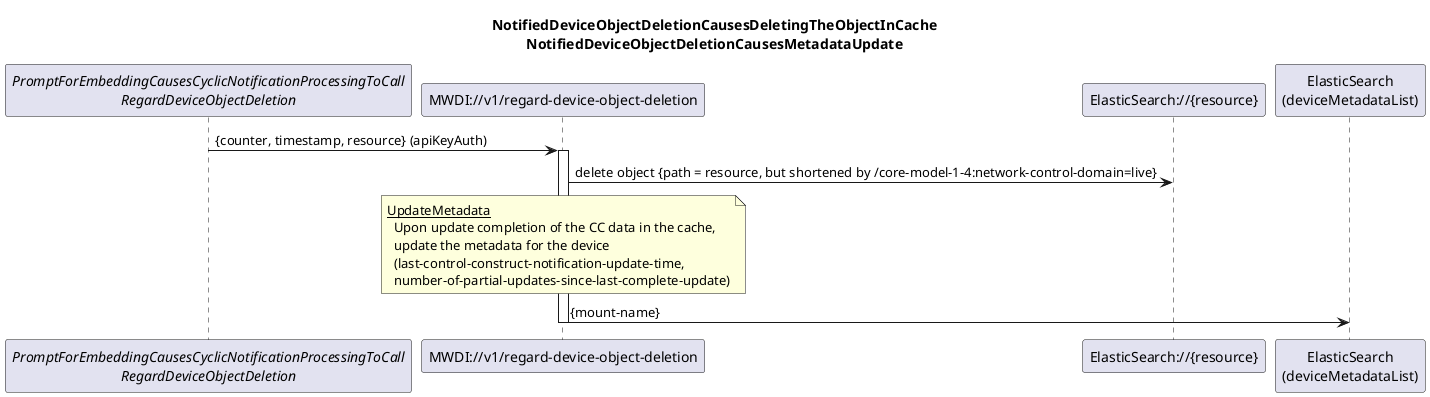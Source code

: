 @startuml 026_NotificationBasedObjectDeletion
skinparam responseMessageBelowArrow true

title 
  NotifiedDeviceObjectDeletionCausesDeletingTheObjectInCache
  NotifiedDeviceObjectDeletionCausesMetadataUpdate
end title

participant "<i>PromptForEmbeddingCausesCyclicNotificationProcessingToCall</i>\n<i>RegardDeviceObjectDeletion</i>" as init
participant "MWDI://v1/regard-device-object-deletion" as regardObjectDeletion
participant "ElasticSearch://{resource}" as es
participant "ElasticSearch\n(deviceMetadataList)" as mtab

init -> regardObjectDeletion: {counter, timestamp, resource} (apiKeyAuth)

activate regardObjectDeletion

regardObjectDeletion -> es: delete object {path = resource, but shortened by /core-model-1-4:network-control-domain=live}

note over regardObjectDeletion
  <u>UpdateMetadata</u>
    Upon update completion of the CC data in the cache,
    update the metadata for the device
    (last-control-construct-notification-update-time,
    number-of-partial-updates-since-last-complete-update)
end note
regardObjectDeletion -> mtab: {mount-name}

deactivate regardObjectDeletion

@enduml